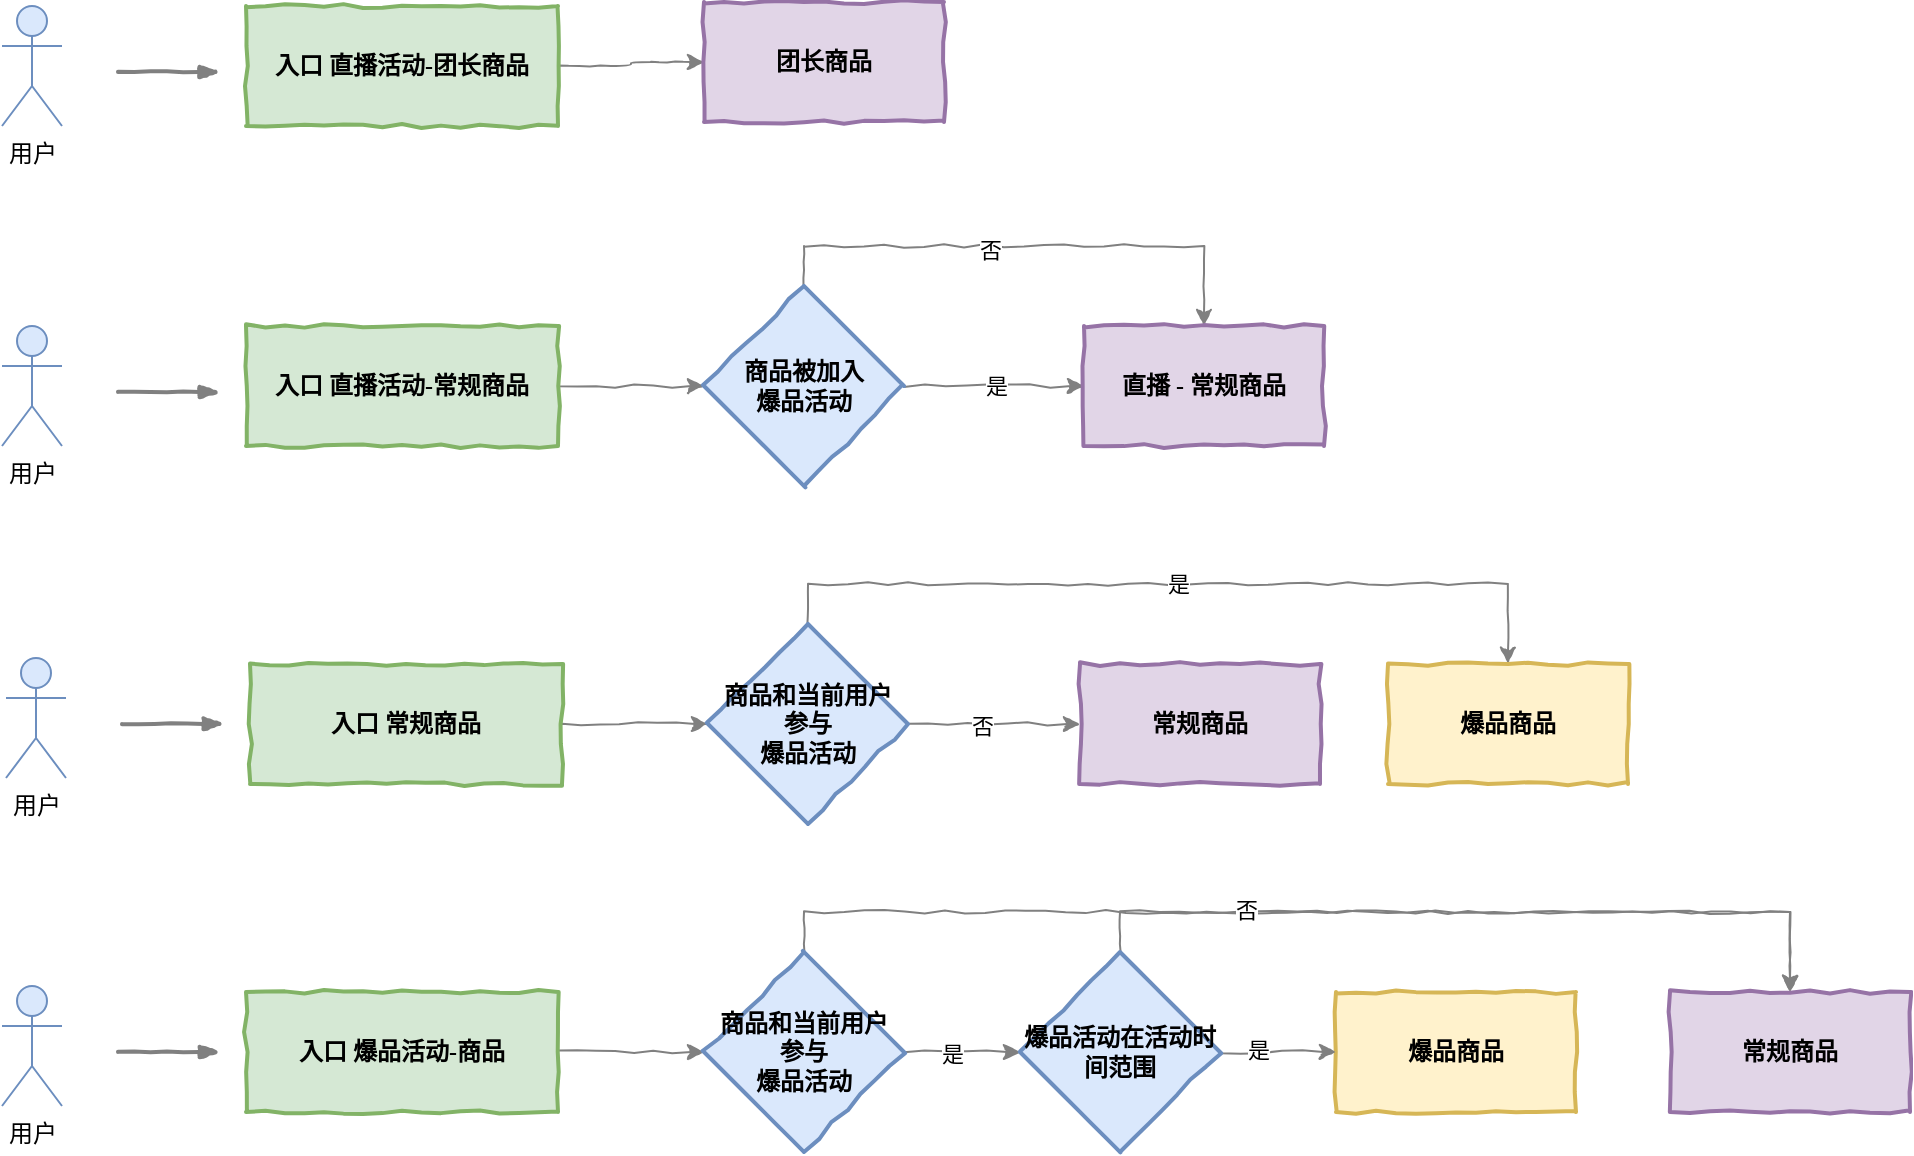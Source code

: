 <mxfile version="12.9.14" type="github">
  <diagram id="AkDJZ3um_Ay8JXfdNZ_D" name="第 1 页">
    <mxGraphModel dx="1248" dy="611" grid="0" gridSize="10" guides="1" tooltips="1" connect="1" arrows="1" fold="1" page="0" pageScale="1" pageWidth="1600" pageHeight="1200" math="0" shadow="0">
      <root>
        <mxCell id="0" />
        <mxCell id="1" parent="0" />
        <mxCell id="u8ie36PmuuRRRBq9Lzsn-6" style="edgeStyle=orthogonalEdgeStyle;rounded=1;comic=1;orthogonalLoop=1;jettySize=auto;html=1;exitX=1;exitY=0.5;exitDx=0;exitDy=0;entryX=0;entryY=0.5;entryDx=0;entryDy=0;strokeColor=#808080;" edge="1" parent="1" source="bVwMEQZ3dnmLXhMu4i39-1" target="u8ie36PmuuRRRBq9Lzsn-4">
          <mxGeometry relative="1" as="geometry" />
        </mxCell>
        <mxCell id="bVwMEQZ3dnmLXhMu4i39-1" value="入口 直播活动-常规商品" style="html=1;whiteSpace=wrap;comic=1;strokeWidth=2;fontFamily=Comic Sans MS;fontStyle=1;fillColor=#d5e8d4;strokeColor=#82b366;" parent="1" vertex="1">
          <mxGeometry x="344" y="240" width="156" height="60" as="geometry" />
        </mxCell>
        <mxCell id="u8ie36PmuuRRRBq9Lzsn-2" value="用户" style="shape=umlActor;verticalLabelPosition=bottom;labelBackgroundColor=#ffffff;verticalAlign=top;html=1;outlineConnect=0;fillColor=#dae8fc;strokeColor=#6c8ebf;" vertex="1" parent="1">
          <mxGeometry x="222" y="240" width="30" height="60" as="geometry" />
        </mxCell>
        <mxCell id="u8ie36PmuuRRRBq9Lzsn-3" value="" style="rounded=1;comic=1;strokeWidth=2;endArrow=blockThin;html=1;fontFamily=Comic Sans MS;fontStyle=1;strokeColor=#808080;" edge="1" parent="1">
          <mxGeometry width="50" height="50" relative="1" as="geometry">
            <mxPoint x="280" y="273" as="sourcePoint" />
            <mxPoint x="331" y="273" as="targetPoint" />
          </mxGeometry>
        </mxCell>
        <mxCell id="u8ie36PmuuRRRBq9Lzsn-10" style="edgeStyle=orthogonalEdgeStyle;rounded=1;comic=1;orthogonalLoop=1;jettySize=auto;html=1;exitX=1;exitY=0.5;exitDx=0;exitDy=0;entryX=0;entryY=0.5;entryDx=0;entryDy=0;strokeColor=#808080;" edge="1" parent="1" source="u8ie36PmuuRRRBq9Lzsn-4" target="u8ie36PmuuRRRBq9Lzsn-9">
          <mxGeometry relative="1" as="geometry" />
        </mxCell>
        <mxCell id="u8ie36PmuuRRRBq9Lzsn-11" value="是" style="edgeLabel;html=1;align=center;verticalAlign=middle;resizable=0;points=[];" vertex="1" connectable="0" parent="u8ie36PmuuRRRBq9Lzsn-10">
          <mxGeometry x="0.022" relative="1" as="geometry">
            <mxPoint as="offset" />
          </mxGeometry>
        </mxCell>
        <mxCell id="u8ie36PmuuRRRBq9Lzsn-12" style="edgeStyle=orthogonalEdgeStyle;rounded=0;comic=1;orthogonalLoop=1;jettySize=auto;html=1;exitX=0.5;exitY=0;exitDx=0;exitDy=0;entryX=0.5;entryY=0;entryDx=0;entryDy=0;strokeColor=#808080;" edge="1" parent="1" source="u8ie36PmuuRRRBq9Lzsn-4" target="u8ie36PmuuRRRBq9Lzsn-9">
          <mxGeometry relative="1" as="geometry" />
        </mxCell>
        <mxCell id="u8ie36PmuuRRRBq9Lzsn-14" value="否" style="edgeLabel;html=1;align=center;verticalAlign=middle;resizable=0;points=[];" vertex="1" connectable="0" parent="u8ie36PmuuRRRBq9Lzsn-12">
          <mxGeometry x="-0.131" y="-2" relative="1" as="geometry">
            <mxPoint as="offset" />
          </mxGeometry>
        </mxCell>
        <mxCell id="u8ie36PmuuRRRBq9Lzsn-4" value="商品被加入&lt;br&gt;爆品活动" style="rhombus;html=1;align=center;whiteSpace=wrap;comic=1;strokeWidth=2;fontFamily=Comic Sans MS;fontStyle=1;fillColor=#dae8fc;strokeColor=#6c8ebf;" vertex="1" parent="1">
          <mxGeometry x="573" y="220" width="100" height="100" as="geometry" />
        </mxCell>
        <mxCell id="u8ie36PmuuRRRBq9Lzsn-9" value="直播 - 常规商品" style="html=1;whiteSpace=wrap;comic=1;strokeWidth=2;fontFamily=Comic Sans MS;fontStyle=1;fillColor=#e1d5e7;strokeColor=#9673a6;" vertex="1" parent="1">
          <mxGeometry x="763" y="240" width="120" height="60" as="geometry" />
        </mxCell>
        <mxCell id="u8ie36PmuuRRRBq9Lzsn-21" style="edgeStyle=orthogonalEdgeStyle;rounded=0;comic=1;orthogonalLoop=1;jettySize=auto;html=1;exitX=1;exitY=0.5;exitDx=0;exitDy=0;entryX=0;entryY=0.5;entryDx=0;entryDy=0;strokeColor=#808080;" edge="1" parent="1" source="u8ie36PmuuRRRBq9Lzsn-15" target="u8ie36PmuuRRRBq9Lzsn-20">
          <mxGeometry relative="1" as="geometry" />
        </mxCell>
        <mxCell id="u8ie36PmuuRRRBq9Lzsn-15" value="入口 常规商品" style="html=1;whiteSpace=wrap;comic=1;strokeWidth=2;fontFamily=Comic Sans MS;fontStyle=1;fillColor=#d5e8d4;strokeColor=#82b366;" vertex="1" parent="1">
          <mxGeometry x="346" y="409" width="156" height="60" as="geometry" />
        </mxCell>
        <mxCell id="u8ie36PmuuRRRBq9Lzsn-18" value="用户" style="shape=umlActor;verticalLabelPosition=bottom;labelBackgroundColor=#ffffff;verticalAlign=top;html=1;outlineConnect=0;fillColor=#dae8fc;strokeColor=#6c8ebf;" vertex="1" parent="1">
          <mxGeometry x="224" y="406" width="30" height="60" as="geometry" />
        </mxCell>
        <mxCell id="u8ie36PmuuRRRBq9Lzsn-19" value="" style="rounded=1;comic=1;strokeWidth=2;endArrow=blockThin;html=1;fontFamily=Comic Sans MS;fontStyle=1;strokeColor=#808080;" edge="1" parent="1">
          <mxGeometry width="50" height="50" relative="1" as="geometry">
            <mxPoint x="282" y="439" as="sourcePoint" />
            <mxPoint x="333" y="439" as="targetPoint" />
          </mxGeometry>
        </mxCell>
        <mxCell id="u8ie36PmuuRRRBq9Lzsn-25" style="edgeStyle=orthogonalEdgeStyle;rounded=0;comic=1;orthogonalLoop=1;jettySize=auto;html=1;exitX=1;exitY=0.5;exitDx=0;exitDy=0;strokeColor=#808080;" edge="1" parent="1" source="u8ie36PmuuRRRBq9Lzsn-20" target="u8ie36PmuuRRRBq9Lzsn-29">
          <mxGeometry relative="1" as="geometry">
            <mxPoint x="760" y="434" as="targetPoint" />
          </mxGeometry>
        </mxCell>
        <mxCell id="u8ie36PmuuRRRBq9Lzsn-26" value="否" style="edgeLabel;html=1;align=center;verticalAlign=middle;resizable=0;points=[];" vertex="1" connectable="0" parent="u8ie36PmuuRRRBq9Lzsn-25">
          <mxGeometry x="-0.153" y="-1" relative="1" as="geometry">
            <mxPoint as="offset" />
          </mxGeometry>
        </mxCell>
        <mxCell id="u8ie36PmuuRRRBq9Lzsn-30" value="是" style="edgeStyle=orthogonalEdgeStyle;rounded=0;comic=1;orthogonalLoop=1;jettySize=auto;html=1;exitX=0.5;exitY=0;exitDx=0;exitDy=0;entryX=0.5;entryY=0;entryDx=0;entryDy=0;strokeColor=#808080;" edge="1" parent="1" source="u8ie36PmuuRRRBq9Lzsn-20" target="u8ie36PmuuRRRBq9Lzsn-31">
          <mxGeometry relative="1" as="geometry" />
        </mxCell>
        <mxCell id="u8ie36PmuuRRRBq9Lzsn-20" value="商品和当前用户&lt;br&gt;参与&lt;br&gt;爆品活动" style="rhombus;html=1;align=center;whiteSpace=wrap;comic=1;strokeWidth=2;fontFamily=Comic Sans MS;fontStyle=1;fillColor=#dae8fc;strokeColor=#6c8ebf;" vertex="1" parent="1">
          <mxGeometry x="575" y="389" width="100" height="100" as="geometry" />
        </mxCell>
        <mxCell id="u8ie36PmuuRRRBq9Lzsn-29" value="常规商品" style="html=1;whiteSpace=wrap;comic=1;strokeWidth=2;fontFamily=Comic Sans MS;fontStyle=1;fillColor=#e1d5e7;strokeColor=#9673a6;" vertex="1" parent="1">
          <mxGeometry x="761" y="409" width="120" height="60" as="geometry" />
        </mxCell>
        <mxCell id="u8ie36PmuuRRRBq9Lzsn-31" value="爆品商品" style="html=1;whiteSpace=wrap;comic=1;strokeWidth=2;fontFamily=Comic Sans MS;fontStyle=1;fillColor=#fff2cc;strokeColor=#d6b656;" vertex="1" parent="1">
          <mxGeometry x="915" y="409" width="120" height="60" as="geometry" />
        </mxCell>
        <mxCell id="u8ie36PmuuRRRBq9Lzsn-32" style="edgeStyle=orthogonalEdgeStyle;rounded=0;comic=1;orthogonalLoop=1;jettySize=auto;html=1;exitX=1;exitY=0.5;exitDx=0;exitDy=0;entryX=0;entryY=0.5;entryDx=0;entryDy=0;strokeColor=#808080;" edge="1" parent="1" source="u8ie36PmuuRRRBq9Lzsn-33" target="u8ie36PmuuRRRBq9Lzsn-39">
          <mxGeometry relative="1" as="geometry" />
        </mxCell>
        <mxCell id="u8ie36PmuuRRRBq9Lzsn-33" value="入口 爆品活动-商品" style="html=1;whiteSpace=wrap;comic=1;strokeWidth=2;fontFamily=Comic Sans MS;fontStyle=1;fillColor=#d5e8d4;strokeColor=#82b366;" vertex="1" parent="1">
          <mxGeometry x="344" y="573" width="156" height="60" as="geometry" />
        </mxCell>
        <mxCell id="u8ie36PmuuRRRBq9Lzsn-34" value="用户" style="shape=umlActor;verticalLabelPosition=bottom;labelBackgroundColor=#ffffff;verticalAlign=top;html=1;outlineConnect=0;fillColor=#dae8fc;strokeColor=#6c8ebf;" vertex="1" parent="1">
          <mxGeometry x="222" y="570" width="30" height="60" as="geometry" />
        </mxCell>
        <mxCell id="u8ie36PmuuRRRBq9Lzsn-35" value="" style="rounded=1;comic=1;strokeWidth=2;endArrow=blockThin;html=1;fontFamily=Comic Sans MS;fontStyle=1;strokeColor=#808080;" edge="1" parent="1">
          <mxGeometry width="50" height="50" relative="1" as="geometry">
            <mxPoint x="280" y="603" as="sourcePoint" />
            <mxPoint x="331" y="603" as="targetPoint" />
          </mxGeometry>
        </mxCell>
        <mxCell id="u8ie36PmuuRRRBq9Lzsn-43" style="edgeStyle=orthogonalEdgeStyle;rounded=0;comic=1;orthogonalLoop=1;jettySize=auto;html=1;exitX=1;exitY=0.5;exitDx=0;exitDy=0;entryX=0;entryY=0.5;entryDx=0;entryDy=0;strokeColor=#808080;" edge="1" parent="1" source="u8ie36PmuuRRRBq9Lzsn-39" target="u8ie36PmuuRRRBq9Lzsn-42">
          <mxGeometry relative="1" as="geometry" />
        </mxCell>
        <mxCell id="u8ie36PmuuRRRBq9Lzsn-44" value="是" style="edgeLabel;html=1;align=center;verticalAlign=middle;resizable=0;points=[];" vertex="1" connectable="0" parent="u8ie36PmuuRRRBq9Lzsn-43">
          <mxGeometry x="-0.172" y="-1" relative="1" as="geometry">
            <mxPoint as="offset" />
          </mxGeometry>
        </mxCell>
        <mxCell id="u8ie36PmuuRRRBq9Lzsn-48" style="edgeStyle=orthogonalEdgeStyle;rounded=0;comic=1;orthogonalLoop=1;jettySize=auto;html=1;exitX=0.5;exitY=0;exitDx=0;exitDy=0;entryX=0.5;entryY=0;entryDx=0;entryDy=0;strokeColor=#808080;" edge="1" parent="1" source="u8ie36PmuuRRRBq9Lzsn-39" target="u8ie36PmuuRRRBq9Lzsn-45">
          <mxGeometry relative="1" as="geometry" />
        </mxCell>
        <mxCell id="u8ie36PmuuRRRBq9Lzsn-39" value="商品和当前用户&lt;br&gt;参与&lt;br&gt;爆品活动" style="rhombus;html=1;align=center;whiteSpace=wrap;comic=1;strokeWidth=2;fontFamily=Comic Sans MS;fontStyle=1;fillColor=#dae8fc;strokeColor=#6c8ebf;" vertex="1" parent="1">
          <mxGeometry x="573" y="553" width="100" height="100" as="geometry" />
        </mxCell>
        <mxCell id="u8ie36PmuuRRRBq9Lzsn-41" value="爆品商品" style="html=1;whiteSpace=wrap;comic=1;strokeWidth=2;fontFamily=Comic Sans MS;fontStyle=1;fillColor=#fff2cc;strokeColor=#d6b656;" vertex="1" parent="1">
          <mxGeometry x="889" y="573" width="120" height="60" as="geometry" />
        </mxCell>
        <mxCell id="u8ie36PmuuRRRBq9Lzsn-46" style="edgeStyle=orthogonalEdgeStyle;rounded=0;comic=1;orthogonalLoop=1;jettySize=auto;html=1;exitX=1;exitY=0.5;exitDx=0;exitDy=0;entryX=0;entryY=0.5;entryDx=0;entryDy=0;strokeColor=#808080;" edge="1" parent="1" source="u8ie36PmuuRRRBq9Lzsn-42" target="u8ie36PmuuRRRBq9Lzsn-41">
          <mxGeometry relative="1" as="geometry" />
        </mxCell>
        <mxCell id="u8ie36PmuuRRRBq9Lzsn-47" value="是" style="edgeLabel;html=1;align=center;verticalAlign=middle;resizable=0;points=[];" vertex="1" connectable="0" parent="u8ie36PmuuRRRBq9Lzsn-46">
          <mxGeometry x="-0.345" y="1" relative="1" as="geometry">
            <mxPoint as="offset" />
          </mxGeometry>
        </mxCell>
        <mxCell id="u8ie36PmuuRRRBq9Lzsn-49" style="edgeStyle=orthogonalEdgeStyle;rounded=0;comic=1;orthogonalLoop=1;jettySize=auto;html=1;exitX=0.5;exitY=0;exitDx=0;exitDy=0;entryX=0.5;entryY=0;entryDx=0;entryDy=0;strokeColor=#808080;" edge="1" parent="1" source="u8ie36PmuuRRRBq9Lzsn-42" target="u8ie36PmuuRRRBq9Lzsn-45">
          <mxGeometry relative="1" as="geometry" />
        </mxCell>
        <mxCell id="u8ie36PmuuRRRBq9Lzsn-50" value="否" style="edgeLabel;html=1;align=center;verticalAlign=middle;resizable=0;points=[];" vertex="1" connectable="0" parent="u8ie36PmuuRRRBq9Lzsn-49">
          <mxGeometry x="-0.58" y="1" relative="1" as="geometry">
            <mxPoint as="offset" />
          </mxGeometry>
        </mxCell>
        <mxCell id="u8ie36PmuuRRRBq9Lzsn-42" value="爆品活动在活动时间范围" style="rhombus;html=1;align=center;whiteSpace=wrap;comic=1;strokeWidth=2;fontFamily=Comic Sans MS;fontStyle=1;fillColor=#dae8fc;strokeColor=#6c8ebf;" vertex="1" parent="1">
          <mxGeometry x="731" y="553" width="100" height="100" as="geometry" />
        </mxCell>
        <mxCell id="u8ie36PmuuRRRBq9Lzsn-45" value="常规商品" style="html=1;whiteSpace=wrap;comic=1;strokeWidth=2;fontFamily=Comic Sans MS;fontStyle=1;fillColor=#e1d5e7;strokeColor=#9673a6;" vertex="1" parent="1">
          <mxGeometry x="1056" y="573" width="120" height="60" as="geometry" />
        </mxCell>
        <mxCell id="u8ie36PmuuRRRBq9Lzsn-51" style="edgeStyle=orthogonalEdgeStyle;rounded=1;comic=1;orthogonalLoop=1;jettySize=auto;html=1;exitX=1;exitY=0.5;exitDx=0;exitDy=0;strokeColor=#808080;" edge="1" parent="1" source="u8ie36PmuuRRRBq9Lzsn-52" target="u8ie36PmuuRRRBq9Lzsn-60">
          <mxGeometry relative="1" as="geometry">
            <mxPoint x="573" y="110" as="targetPoint" />
          </mxGeometry>
        </mxCell>
        <mxCell id="u8ie36PmuuRRRBq9Lzsn-52" value="入口 直播活动-团长商品" style="html=1;whiteSpace=wrap;comic=1;strokeWidth=2;fontFamily=Comic Sans MS;fontStyle=1;fillColor=#d5e8d4;strokeColor=#82b366;" vertex="1" parent="1">
          <mxGeometry x="344" y="80" width="156" height="60" as="geometry" />
        </mxCell>
        <mxCell id="u8ie36PmuuRRRBq9Lzsn-53" value="用户" style="shape=umlActor;verticalLabelPosition=bottom;labelBackgroundColor=#ffffff;verticalAlign=top;html=1;outlineConnect=0;fillColor=#dae8fc;strokeColor=#6c8ebf;" vertex="1" parent="1">
          <mxGeometry x="222" y="80" width="30" height="60" as="geometry" />
        </mxCell>
        <mxCell id="u8ie36PmuuRRRBq9Lzsn-54" value="" style="rounded=1;comic=1;strokeWidth=2;endArrow=blockThin;html=1;fontFamily=Comic Sans MS;fontStyle=1;strokeColor=#808080;" edge="1" parent="1">
          <mxGeometry width="50" height="50" relative="1" as="geometry">
            <mxPoint x="280" y="113" as="sourcePoint" />
            <mxPoint x="331" y="113" as="targetPoint" />
          </mxGeometry>
        </mxCell>
        <mxCell id="u8ie36PmuuRRRBq9Lzsn-60" value="团长商品" style="html=1;whiteSpace=wrap;comic=1;strokeWidth=2;fontFamily=Comic Sans MS;fontStyle=1;fillColor=#e1d5e7;strokeColor=#9673a6;" vertex="1" parent="1">
          <mxGeometry x="573" y="78" width="120" height="60" as="geometry" />
        </mxCell>
      </root>
    </mxGraphModel>
  </diagram>
</mxfile>
